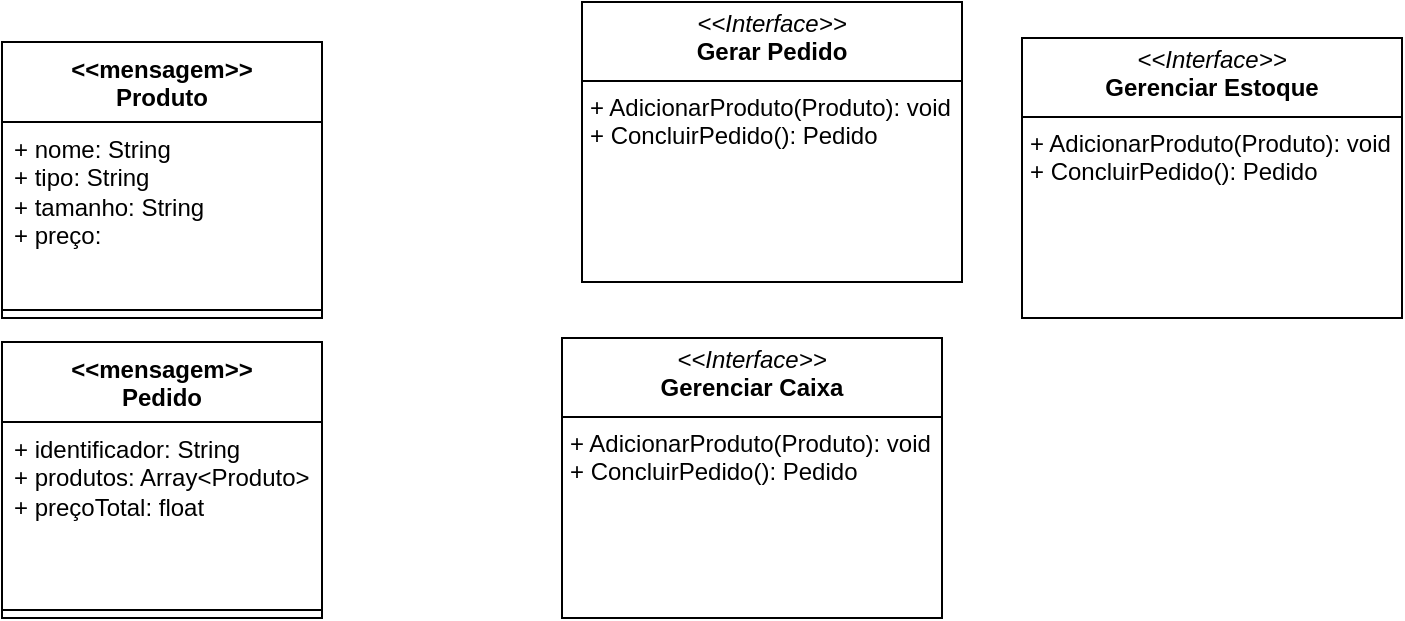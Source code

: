 <mxfile version="24.3.1" type="github">
  <diagram name="Página-1" id="2OvAQuY1tDHqa5FM8Asj">
    <mxGraphModel dx="1393" dy="789" grid="1" gridSize="10" guides="1" tooltips="1" connect="1" arrows="1" fold="1" page="1" pageScale="1" pageWidth="827" pageHeight="1169" math="0" shadow="0">
      <root>
        <mxCell id="0" />
        <mxCell id="1" parent="0" />
        <mxCell id="ZYapoxTLrWpmjmuaVYSQ-1" value="&lt;p style=&quot;margin:0px;margin-top:4px;text-align:center;&quot;&gt;&lt;i&gt;&amp;lt;&amp;lt;Interface&amp;gt;&amp;gt;&lt;/i&gt;&lt;br&gt;&lt;b&gt;Gerar Pedido&lt;/b&gt;&lt;/p&gt;&lt;hr size=&quot;1&quot; style=&quot;border-style:solid;&quot;&gt;&lt;p style=&quot;margin:0px;margin-left:4px;&quot;&gt;+ AdicionarProduto(Produto): void&lt;br&gt;+ ConcluirPedido(): Pedido&lt;/p&gt;" style="verticalAlign=top;align=left;overflow=fill;html=1;whiteSpace=wrap;" vertex="1" parent="1">
          <mxGeometry x="390" y="20" width="190" height="140" as="geometry" />
        </mxCell>
        <mxCell id="ZYapoxTLrWpmjmuaVYSQ-2" value="&amp;lt;&amp;lt;mensagem&amp;gt;&amp;gt;&lt;div&gt;Produto&lt;/div&gt;" style="swimlane;fontStyle=1;align=center;verticalAlign=top;childLayout=stackLayout;horizontal=1;startSize=40;horizontalStack=0;resizeParent=1;resizeParentMax=0;resizeLast=0;collapsible=1;marginBottom=0;whiteSpace=wrap;html=1;" vertex="1" parent="1">
          <mxGeometry x="100" y="40" width="160" height="138" as="geometry" />
        </mxCell>
        <mxCell id="ZYapoxTLrWpmjmuaVYSQ-3" value="+ nome: String&lt;div&gt;+ tipo: String&lt;/div&gt;&lt;div&gt;+ tamanho: String&lt;/div&gt;&lt;div&gt;+ preço:&amp;nbsp;&lt;/div&gt;" style="text;strokeColor=none;fillColor=none;align=left;verticalAlign=top;spacingLeft=4;spacingRight=4;overflow=hidden;rotatable=0;points=[[0,0.5],[1,0.5]];portConstraint=eastwest;whiteSpace=wrap;html=1;" vertex="1" parent="ZYapoxTLrWpmjmuaVYSQ-2">
          <mxGeometry y="40" width="160" height="90" as="geometry" />
        </mxCell>
        <mxCell id="ZYapoxTLrWpmjmuaVYSQ-4" value="" style="line;strokeWidth=1;fillColor=none;align=left;verticalAlign=middle;spacingTop=-1;spacingLeft=3;spacingRight=3;rotatable=0;labelPosition=right;points=[];portConstraint=eastwest;strokeColor=inherit;" vertex="1" parent="ZYapoxTLrWpmjmuaVYSQ-2">
          <mxGeometry y="130" width="160" height="8" as="geometry" />
        </mxCell>
        <mxCell id="ZYapoxTLrWpmjmuaVYSQ-6" value="&amp;lt;&amp;lt;mensagem&amp;gt;&amp;gt;&lt;div&gt;Pedido&lt;/div&gt;" style="swimlane;fontStyle=1;align=center;verticalAlign=top;childLayout=stackLayout;horizontal=1;startSize=40;horizontalStack=0;resizeParent=1;resizeParentMax=0;resizeLast=0;collapsible=1;marginBottom=0;whiteSpace=wrap;html=1;" vertex="1" parent="1">
          <mxGeometry x="100" y="190" width="160" height="138" as="geometry" />
        </mxCell>
        <mxCell id="ZYapoxTLrWpmjmuaVYSQ-7" value="+ identificador: String&lt;div&gt;+ produtos: Array&amp;lt;Produto&amp;gt;&lt;/div&gt;&lt;div&gt;+ preçoTotal: float&amp;nbsp;&lt;/div&gt;" style="text;strokeColor=none;fillColor=none;align=left;verticalAlign=top;spacingLeft=4;spacingRight=4;overflow=hidden;rotatable=0;points=[[0,0.5],[1,0.5]];portConstraint=eastwest;whiteSpace=wrap;html=1;" vertex="1" parent="ZYapoxTLrWpmjmuaVYSQ-6">
          <mxGeometry y="40" width="160" height="90" as="geometry" />
        </mxCell>
        <mxCell id="ZYapoxTLrWpmjmuaVYSQ-8" value="" style="line;strokeWidth=1;fillColor=none;align=left;verticalAlign=middle;spacingTop=-1;spacingLeft=3;spacingRight=3;rotatable=0;labelPosition=right;points=[];portConstraint=eastwest;strokeColor=inherit;" vertex="1" parent="ZYapoxTLrWpmjmuaVYSQ-6">
          <mxGeometry y="130" width="160" height="8" as="geometry" />
        </mxCell>
        <mxCell id="ZYapoxTLrWpmjmuaVYSQ-9" value="&lt;p style=&quot;margin:0px;margin-top:4px;text-align:center;&quot;&gt;&lt;i&gt;&amp;lt;&amp;lt;Interface&amp;gt;&amp;gt;&lt;/i&gt;&lt;br&gt;&lt;b&gt;Gerenciar Estoque&lt;/b&gt;&lt;/p&gt;&lt;hr size=&quot;1&quot; style=&quot;border-style:solid;&quot;&gt;&lt;p style=&quot;margin:0px;margin-left:4px;&quot;&gt;+ AdicionarProduto(Produto): void&lt;br&gt;+ ConcluirPedido(): Pedido&lt;/p&gt;" style="verticalAlign=top;align=left;overflow=fill;html=1;whiteSpace=wrap;" vertex="1" parent="1">
          <mxGeometry x="610" y="38" width="190" height="140" as="geometry" />
        </mxCell>
        <mxCell id="ZYapoxTLrWpmjmuaVYSQ-10" value="&lt;p style=&quot;margin:0px;margin-top:4px;text-align:center;&quot;&gt;&lt;i&gt;&amp;lt;&amp;lt;Interface&amp;gt;&amp;gt;&lt;/i&gt;&lt;br&gt;&lt;b&gt;Gerenciar Caixa&lt;/b&gt;&lt;/p&gt;&lt;hr size=&quot;1&quot; style=&quot;border-style:solid;&quot;&gt;&lt;p style=&quot;margin:0px;margin-left:4px;&quot;&gt;+ AdicionarProduto(Produto): void&lt;br&gt;+ ConcluirPedido(): Pedido&lt;/p&gt;" style="verticalAlign=top;align=left;overflow=fill;html=1;whiteSpace=wrap;" vertex="1" parent="1">
          <mxGeometry x="380" y="188" width="190" height="140" as="geometry" />
        </mxCell>
      </root>
    </mxGraphModel>
  </diagram>
</mxfile>
